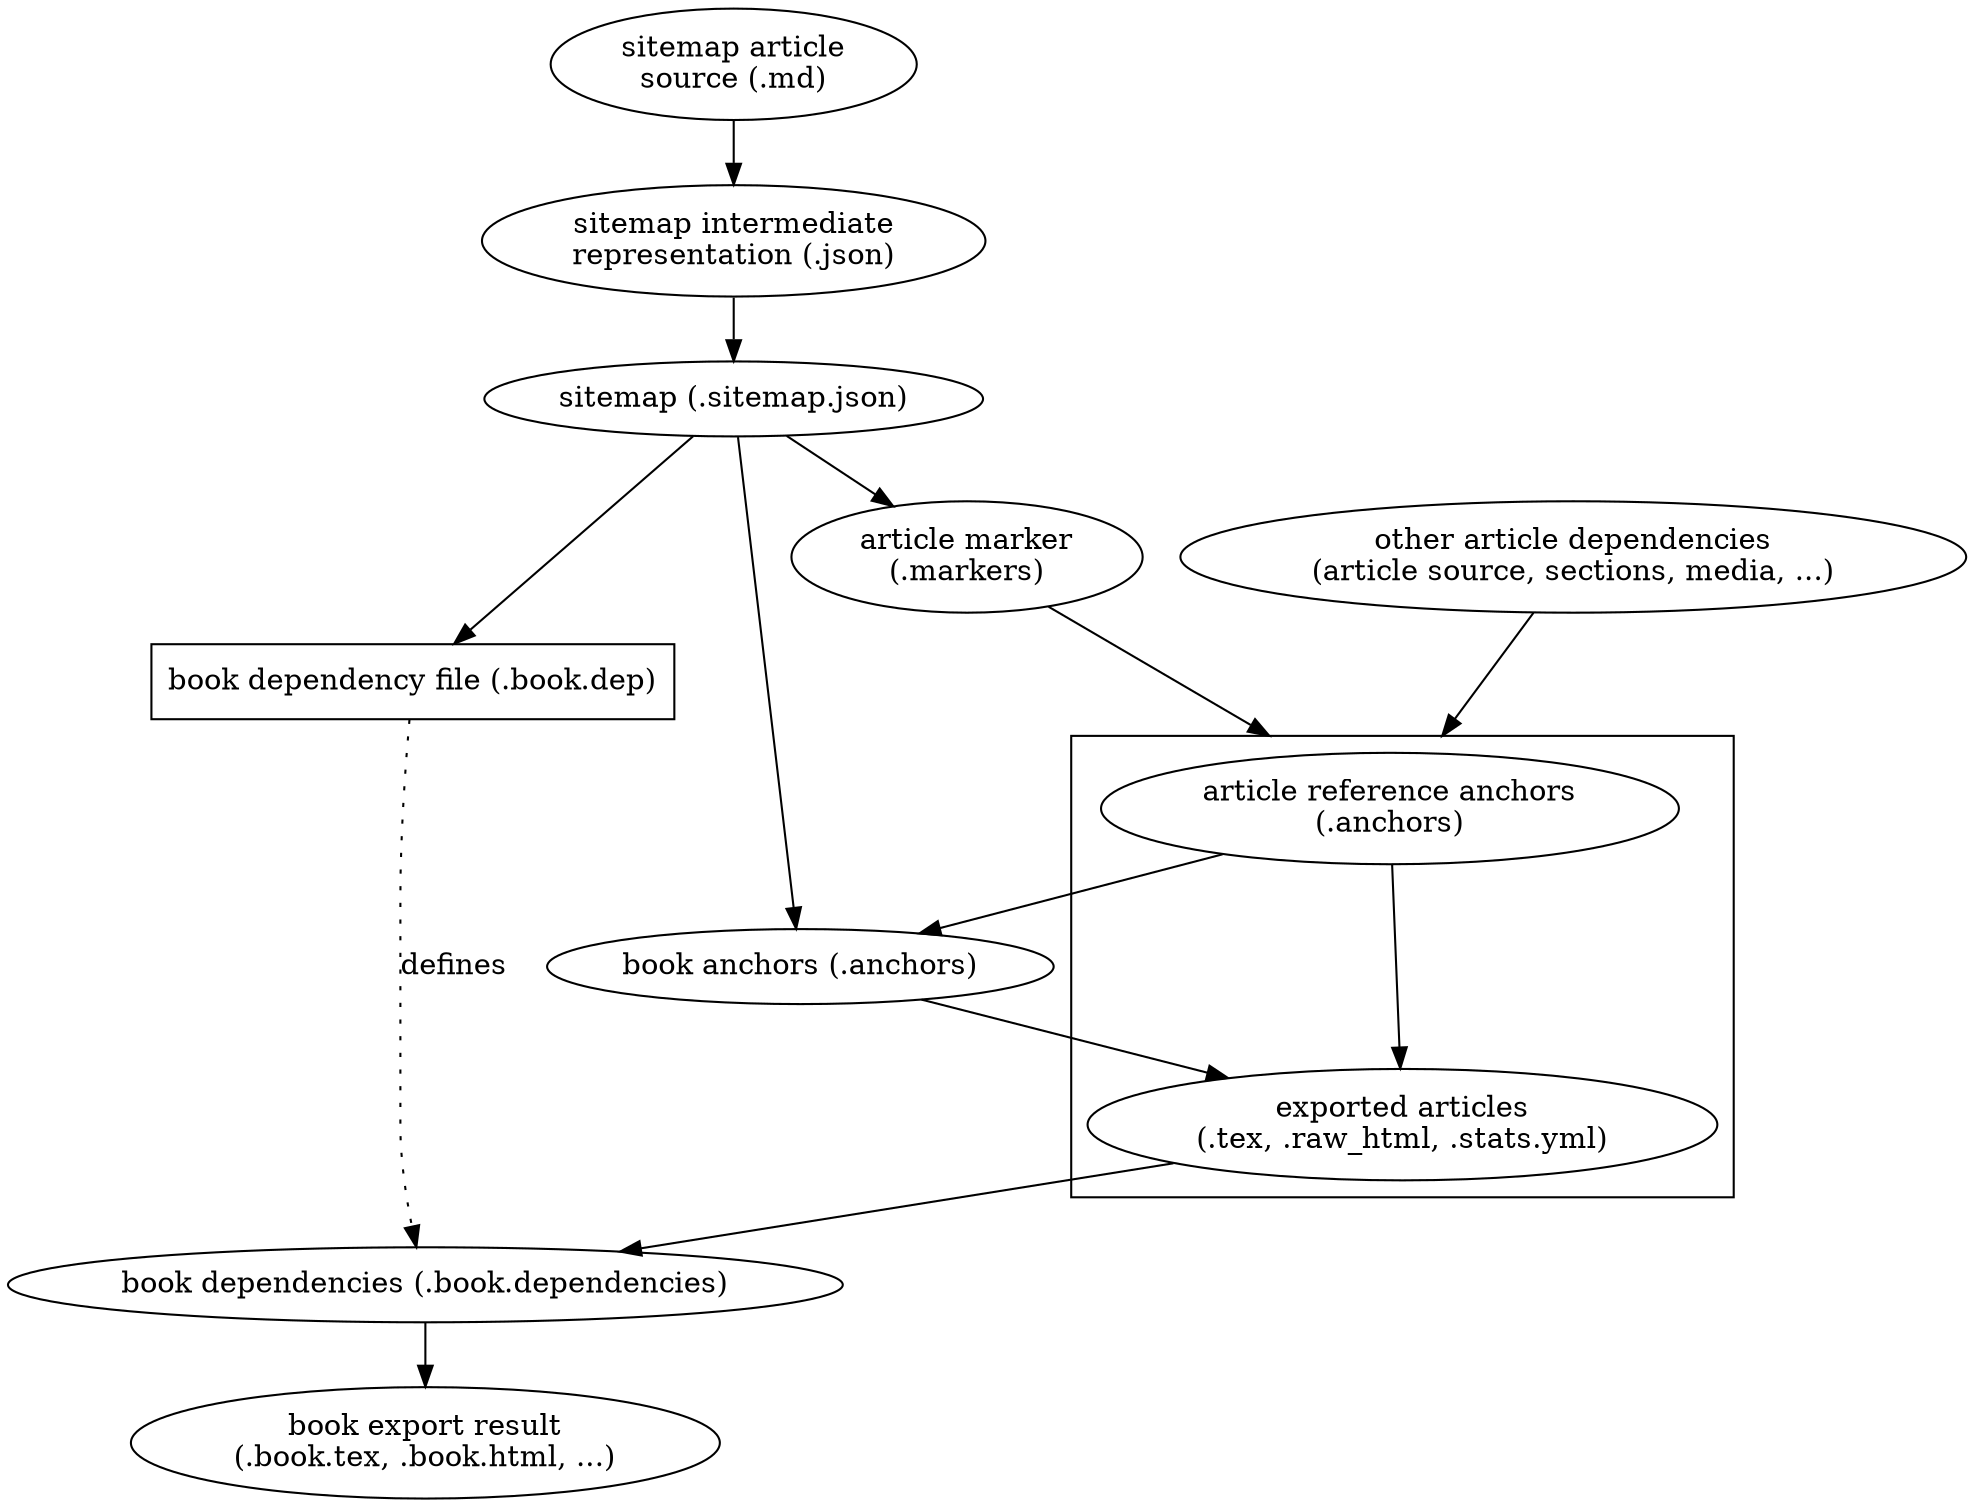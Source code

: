 digraph book_dependencies {
    compound=true;
    // enable new ranking algorithm
    newrank=true;
    ranksep=.4;

    sitemap_article [label="sitemap article\nsource (.md)"];
    sitemap_intermediate [label="sitemap intermediate\nrepresentation (.json)"];
    sitemap [label="sitemap (.sitemap.json)"];
    book_deps [label="book dependency file (.book.dep)", shape=box];
    book_dependencies [label="book dependencies (.book.dependencies)"];
    book_anchors [label="book anchors (.anchors)"];
    the_markers [label="article marker\n(.markers)"];
    article_deps [label="other article dependencies\n(article source, sections, media, ...)"];
    result [label="book export result\n(.book.tex, .book.html, ...)"];

    sitemap_article -> sitemap_intermediate -> sitemap; 
    sitemap -> book_deps;
    book_deps -> book_dependencies [label="defines", style=dotted];
    the_articles -> book_dependencies;
    the_anchors -> book_anchors -> the_articles;
    sitemap -> book_anchors;
    sitemap -> the_markers;
    the_markers -> the_anchors [lhead=cluster_articles];
    article_deps -> the_anchors [lhead=cluster_articles];
    book_dependencies -> result;
    
    subgraph cluster_articles {
        the_anchors [label="article reference anchors\n(.anchors)"];
        the_articles [label="exported articles\n(.tex, .raw_html, .stats.yml)"];
       
        the_anchors -> the_articles;
    }
}
